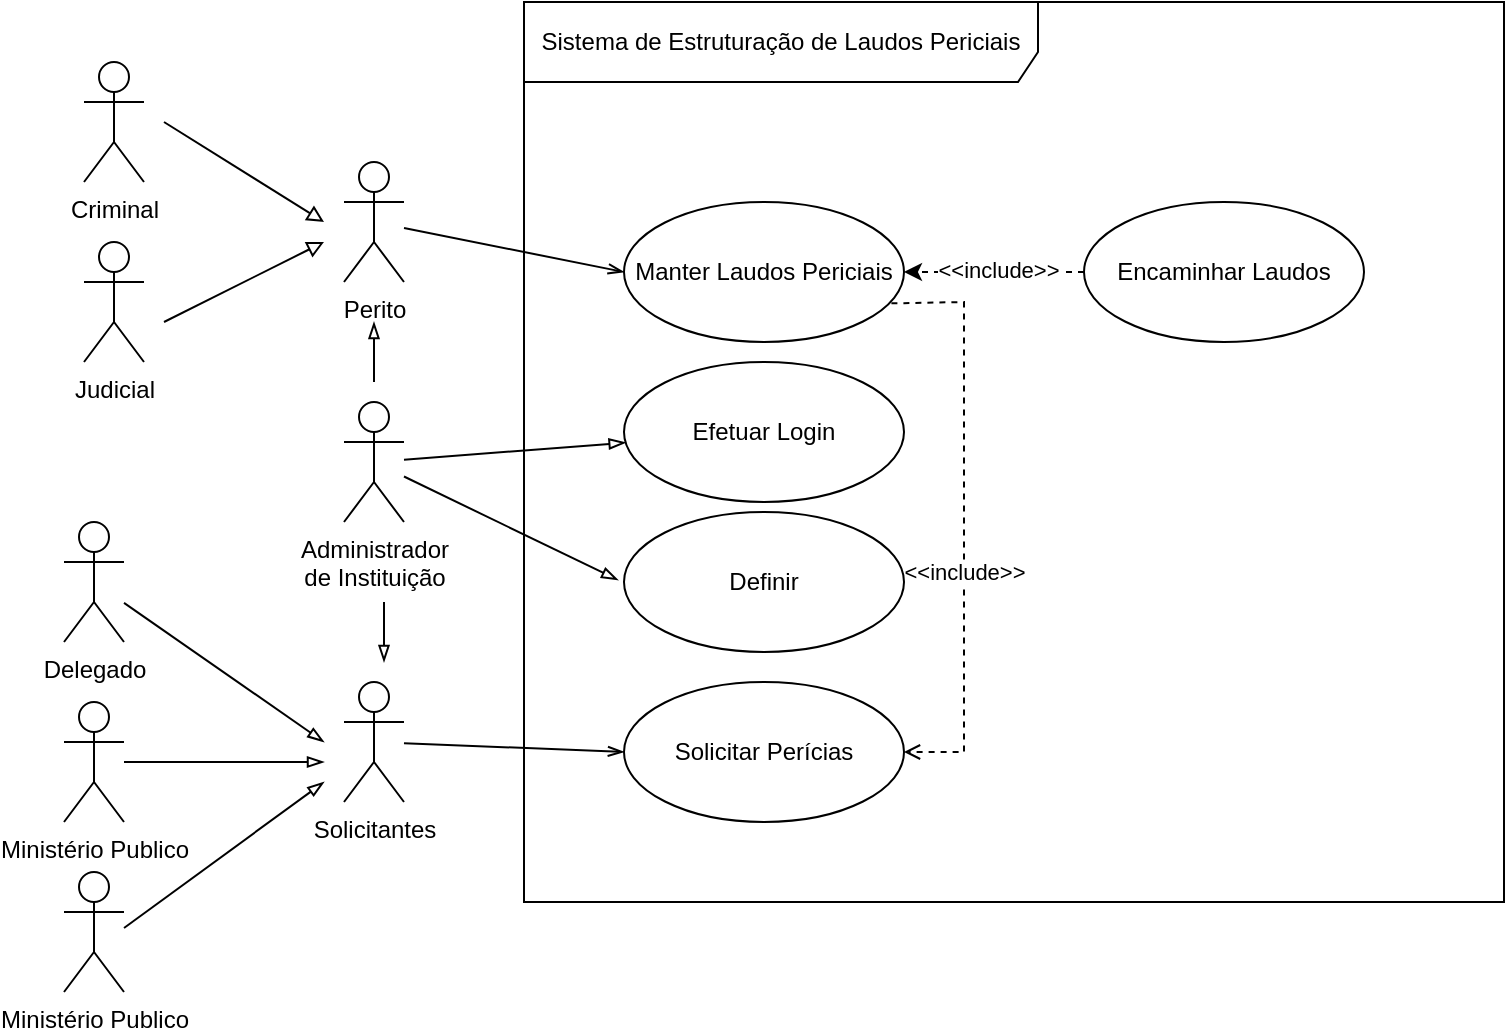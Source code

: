 <mxfile version="21.6.1" type="github">
  <diagram name="Página-1" id="Y7IbG_f_YHNodhFU-m-n">
    <mxGraphModel dx="1647" dy="593" grid="1" gridSize="10" guides="1" tooltips="1" connect="1" arrows="1" fold="1" page="1" pageScale="1" pageWidth="827" pageHeight="1169" math="0" shadow="0">
      <root>
        <mxCell id="0" />
        <mxCell id="1" parent="0" />
        <mxCell id="ZkA86gFXyfZh9v1y186l-21" style="rounded=0;orthogonalLoop=1;jettySize=auto;html=1;endArrow=openThin;endFill=0;entryX=0;entryY=0.5;entryDx=0;entryDy=0;" edge="1" parent="1" source="ZkA86gFXyfZh9v1y186l-1" target="ZkA86gFXyfZh9v1y186l-10">
          <mxGeometry relative="1" as="geometry" />
        </mxCell>
        <mxCell id="ZkA86gFXyfZh9v1y186l-1" value="Perito" style="shape=umlActor;verticalLabelPosition=bottom;verticalAlign=top;html=1;" vertex="1" parent="1">
          <mxGeometry x="190" y="200" width="30" height="60" as="geometry" />
        </mxCell>
        <mxCell id="ZkA86gFXyfZh9v1y186l-7" style="rounded=0;orthogonalLoop=1;jettySize=auto;html=1;endArrow=block;endFill=0;" edge="1" parent="1">
          <mxGeometry relative="1" as="geometry">
            <mxPoint x="180" y="230" as="targetPoint" />
            <mxPoint x="100" y="180" as="sourcePoint" />
          </mxGeometry>
        </mxCell>
        <mxCell id="ZkA86gFXyfZh9v1y186l-4" value="Criminal" style="shape=umlActor;verticalLabelPosition=bottom;verticalAlign=top;html=1;" vertex="1" parent="1">
          <mxGeometry x="60" y="150" width="30" height="60" as="geometry" />
        </mxCell>
        <mxCell id="ZkA86gFXyfZh9v1y186l-8" style="rounded=0;orthogonalLoop=1;jettySize=auto;html=1;endArrow=block;endFill=0;" edge="1" parent="1">
          <mxGeometry relative="1" as="geometry">
            <mxPoint x="180" y="240" as="targetPoint" />
            <mxPoint x="100" y="280" as="sourcePoint" />
          </mxGeometry>
        </mxCell>
        <mxCell id="ZkA86gFXyfZh9v1y186l-5" value="Judicial" style="shape=umlActor;verticalLabelPosition=bottom;verticalAlign=top;html=1;" vertex="1" parent="1">
          <mxGeometry x="60" y="240" width="30" height="60" as="geometry" />
        </mxCell>
        <mxCell id="ZkA86gFXyfZh9v1y186l-9" value="Sistema de Estruturação de Laudos Periciais" style="shape=umlFrame;whiteSpace=wrap;html=1;pointerEvents=0;width=257;height=40;" vertex="1" parent="1">
          <mxGeometry x="280" y="120" width="490" height="450" as="geometry" />
        </mxCell>
        <mxCell id="ZkA86gFXyfZh9v1y186l-18" value="" style="edgeStyle=orthogonalEdgeStyle;rounded=0;orthogonalLoop=1;jettySize=auto;html=1;endArrow=open;endFill=0;dashed=1;entryX=1;entryY=0.5;entryDx=0;entryDy=0;exitX=0.955;exitY=0.723;exitDx=0;exitDy=0;exitPerimeter=0;" edge="1" parent="1" source="ZkA86gFXyfZh9v1y186l-10" target="ZkA86gFXyfZh9v1y186l-16">
          <mxGeometry relative="1" as="geometry">
            <mxPoint x="466.08" y="271.29" as="sourcePoint" />
            <mxPoint x="449.743" y="440.005" as="targetPoint" />
            <Array as="points">
              <mxPoint x="470" y="271" />
              <mxPoint x="500" y="270" />
              <mxPoint x="500" y="495" />
            </Array>
          </mxGeometry>
        </mxCell>
        <mxCell id="ZkA86gFXyfZh9v1y186l-19" value="&amp;lt;&amp;lt;include&amp;gt;&amp;gt;" style="edgeLabel;html=1;align=center;verticalAlign=middle;resizable=0;points=[];" vertex="1" connectable="0" parent="ZkA86gFXyfZh9v1y186l-18">
          <mxGeometry x="-0.015" y="1" relative="1" as="geometry">
            <mxPoint x="-1" y="28" as="offset" />
          </mxGeometry>
        </mxCell>
        <mxCell id="ZkA86gFXyfZh9v1y186l-10" value="Manter Laudos Periciais" style="ellipse;whiteSpace=wrap;html=1;" vertex="1" parent="1">
          <mxGeometry x="330" y="220" width="140" height="70" as="geometry" />
        </mxCell>
        <mxCell id="ZkA86gFXyfZh9v1y186l-20" value="" style="rounded=0;orthogonalLoop=1;jettySize=auto;html=1;entryX=0;entryY=0.5;entryDx=0;entryDy=0;endArrow=openThin;endFill=0;" edge="1" parent="1" source="ZkA86gFXyfZh9v1y186l-14" target="ZkA86gFXyfZh9v1y186l-16">
          <mxGeometry relative="1" as="geometry" />
        </mxCell>
        <mxCell id="ZkA86gFXyfZh9v1y186l-14" value="Solicitantes" style="shape=umlActor;verticalLabelPosition=bottom;verticalAlign=top;html=1;" vertex="1" parent="1">
          <mxGeometry x="190" y="460" width="30" height="60" as="geometry" />
        </mxCell>
        <mxCell id="ZkA86gFXyfZh9v1y186l-16" value="Solicitar Perícias" style="ellipse;whiteSpace=wrap;html=1;" vertex="1" parent="1">
          <mxGeometry x="330" y="460" width="140" height="70" as="geometry" />
        </mxCell>
        <mxCell id="ZkA86gFXyfZh9v1y186l-25" style="rounded=0;orthogonalLoop=1;jettySize=auto;html=1;endArrow=blockThin;endFill=0;" edge="1" parent="1" source="ZkA86gFXyfZh9v1y186l-22">
          <mxGeometry relative="1" as="geometry">
            <mxPoint x="180" y="490" as="targetPoint" />
          </mxGeometry>
        </mxCell>
        <mxCell id="ZkA86gFXyfZh9v1y186l-22" value="Delegado" style="shape=umlActor;verticalLabelPosition=bottom;verticalAlign=top;html=1;" vertex="1" parent="1">
          <mxGeometry x="50" y="380" width="30" height="60" as="geometry" />
        </mxCell>
        <mxCell id="ZkA86gFXyfZh9v1y186l-26" style="edgeStyle=orthogonalEdgeStyle;rounded=0;orthogonalLoop=1;jettySize=auto;html=1;endArrow=blockThin;endFill=0;" edge="1" parent="1" source="ZkA86gFXyfZh9v1y186l-23">
          <mxGeometry relative="1" as="geometry">
            <mxPoint x="180" y="500" as="targetPoint" />
            <Array as="points">
              <mxPoint x="140" y="500" />
              <mxPoint x="140" y="500" />
            </Array>
          </mxGeometry>
        </mxCell>
        <mxCell id="ZkA86gFXyfZh9v1y186l-23" value="Ministério Publico" style="shape=umlActor;verticalLabelPosition=bottom;verticalAlign=top;html=1;" vertex="1" parent="1">
          <mxGeometry x="50" y="470" width="30" height="60" as="geometry" />
        </mxCell>
        <mxCell id="ZkA86gFXyfZh9v1y186l-28" style="rounded=0;orthogonalLoop=1;jettySize=auto;html=1;endArrow=blockThin;endFill=0;" edge="1" parent="1">
          <mxGeometry relative="1" as="geometry">
            <mxPoint x="180" y="510" as="targetPoint" />
            <mxPoint x="80" y="583" as="sourcePoint" />
          </mxGeometry>
        </mxCell>
        <mxCell id="ZkA86gFXyfZh9v1y186l-24" value="Ministério Publico" style="shape=umlActor;verticalLabelPosition=bottom;verticalAlign=top;html=1;" vertex="1" parent="1">
          <mxGeometry x="50" y="555" width="30" height="60" as="geometry" />
        </mxCell>
        <mxCell id="ZkA86gFXyfZh9v1y186l-31" value="" style="edgeStyle=orthogonalEdgeStyle;rounded=0;orthogonalLoop=1;jettySize=auto;html=1;endArrow=blockThin;endFill=0;" edge="1" parent="1">
          <mxGeometry relative="1" as="geometry">
            <mxPoint x="205" y="310" as="sourcePoint" />
            <mxPoint x="205" y="280" as="targetPoint" />
          </mxGeometry>
        </mxCell>
        <mxCell id="ZkA86gFXyfZh9v1y186l-34" value="" style="rounded=0;orthogonalLoop=1;jettySize=auto;html=1;endArrow=blockThin;endFill=0;" edge="1" parent="1" source="ZkA86gFXyfZh9v1y186l-30" target="ZkA86gFXyfZh9v1y186l-33">
          <mxGeometry relative="1" as="geometry" />
        </mxCell>
        <mxCell id="ZkA86gFXyfZh9v1y186l-30" value="Administrador &lt;br&gt;de Instituição" style="shape=umlActor;verticalLabelPosition=bottom;verticalAlign=top;html=1;" vertex="1" parent="1">
          <mxGeometry x="190" y="320" width="30" height="60" as="geometry" />
        </mxCell>
        <mxCell id="ZkA86gFXyfZh9v1y186l-32" value="" style="edgeStyle=orthogonalEdgeStyle;rounded=0;orthogonalLoop=1;jettySize=auto;html=1;endArrow=blockThin;endFill=0;" edge="1" parent="1">
          <mxGeometry relative="1" as="geometry">
            <mxPoint x="210" y="420" as="sourcePoint" />
            <mxPoint x="210" y="450" as="targetPoint" />
            <Array as="points">
              <mxPoint x="210" y="440" />
              <mxPoint x="210" y="440" />
            </Array>
          </mxGeometry>
        </mxCell>
        <mxCell id="ZkA86gFXyfZh9v1y186l-33" value="Efetuar Login" style="ellipse;whiteSpace=wrap;html=1;" vertex="1" parent="1">
          <mxGeometry x="330" y="300" width="140" height="70" as="geometry" />
        </mxCell>
        <mxCell id="ZkA86gFXyfZh9v1y186l-37" style="edgeStyle=orthogonalEdgeStyle;rounded=0;orthogonalLoop=1;jettySize=auto;html=1;exitX=0;exitY=0.5;exitDx=0;exitDy=0;entryX=1;entryY=0.5;entryDx=0;entryDy=0;dashed=1;" edge="1" parent="1" source="ZkA86gFXyfZh9v1y186l-35" target="ZkA86gFXyfZh9v1y186l-10">
          <mxGeometry relative="1" as="geometry" />
        </mxCell>
        <mxCell id="ZkA86gFXyfZh9v1y186l-38" value="&amp;lt;&amp;lt;include&amp;gt;&amp;gt;" style="edgeLabel;html=1;align=center;verticalAlign=middle;resizable=0;points=[];" vertex="1" connectable="0" parent="ZkA86gFXyfZh9v1y186l-37">
          <mxGeometry x="-0.037" y="-1" relative="1" as="geometry">
            <mxPoint as="offset" />
          </mxGeometry>
        </mxCell>
        <mxCell id="ZkA86gFXyfZh9v1y186l-35" value="Encaminhar Laudos" style="ellipse;whiteSpace=wrap;html=1;" vertex="1" parent="1">
          <mxGeometry x="560" y="220" width="140" height="70" as="geometry" />
        </mxCell>
        <mxCell id="ZkA86gFXyfZh9v1y186l-39" value="Definir " style="ellipse;whiteSpace=wrap;html=1;" vertex="1" parent="1">
          <mxGeometry x="330" y="375" width="140" height="70" as="geometry" />
        </mxCell>
        <mxCell id="ZkA86gFXyfZh9v1y186l-40" value="" style="rounded=0;orthogonalLoop=1;jettySize=auto;html=1;endArrow=blockThin;endFill=0;entryX=-0.021;entryY=0.486;entryDx=0;entryDy=0;entryPerimeter=0;" edge="1" parent="1" source="ZkA86gFXyfZh9v1y186l-30" target="ZkA86gFXyfZh9v1y186l-39">
          <mxGeometry relative="1" as="geometry">
            <mxPoint x="230" y="359" as="sourcePoint" />
            <mxPoint x="341" y="350" as="targetPoint" />
          </mxGeometry>
        </mxCell>
      </root>
    </mxGraphModel>
  </diagram>
</mxfile>
